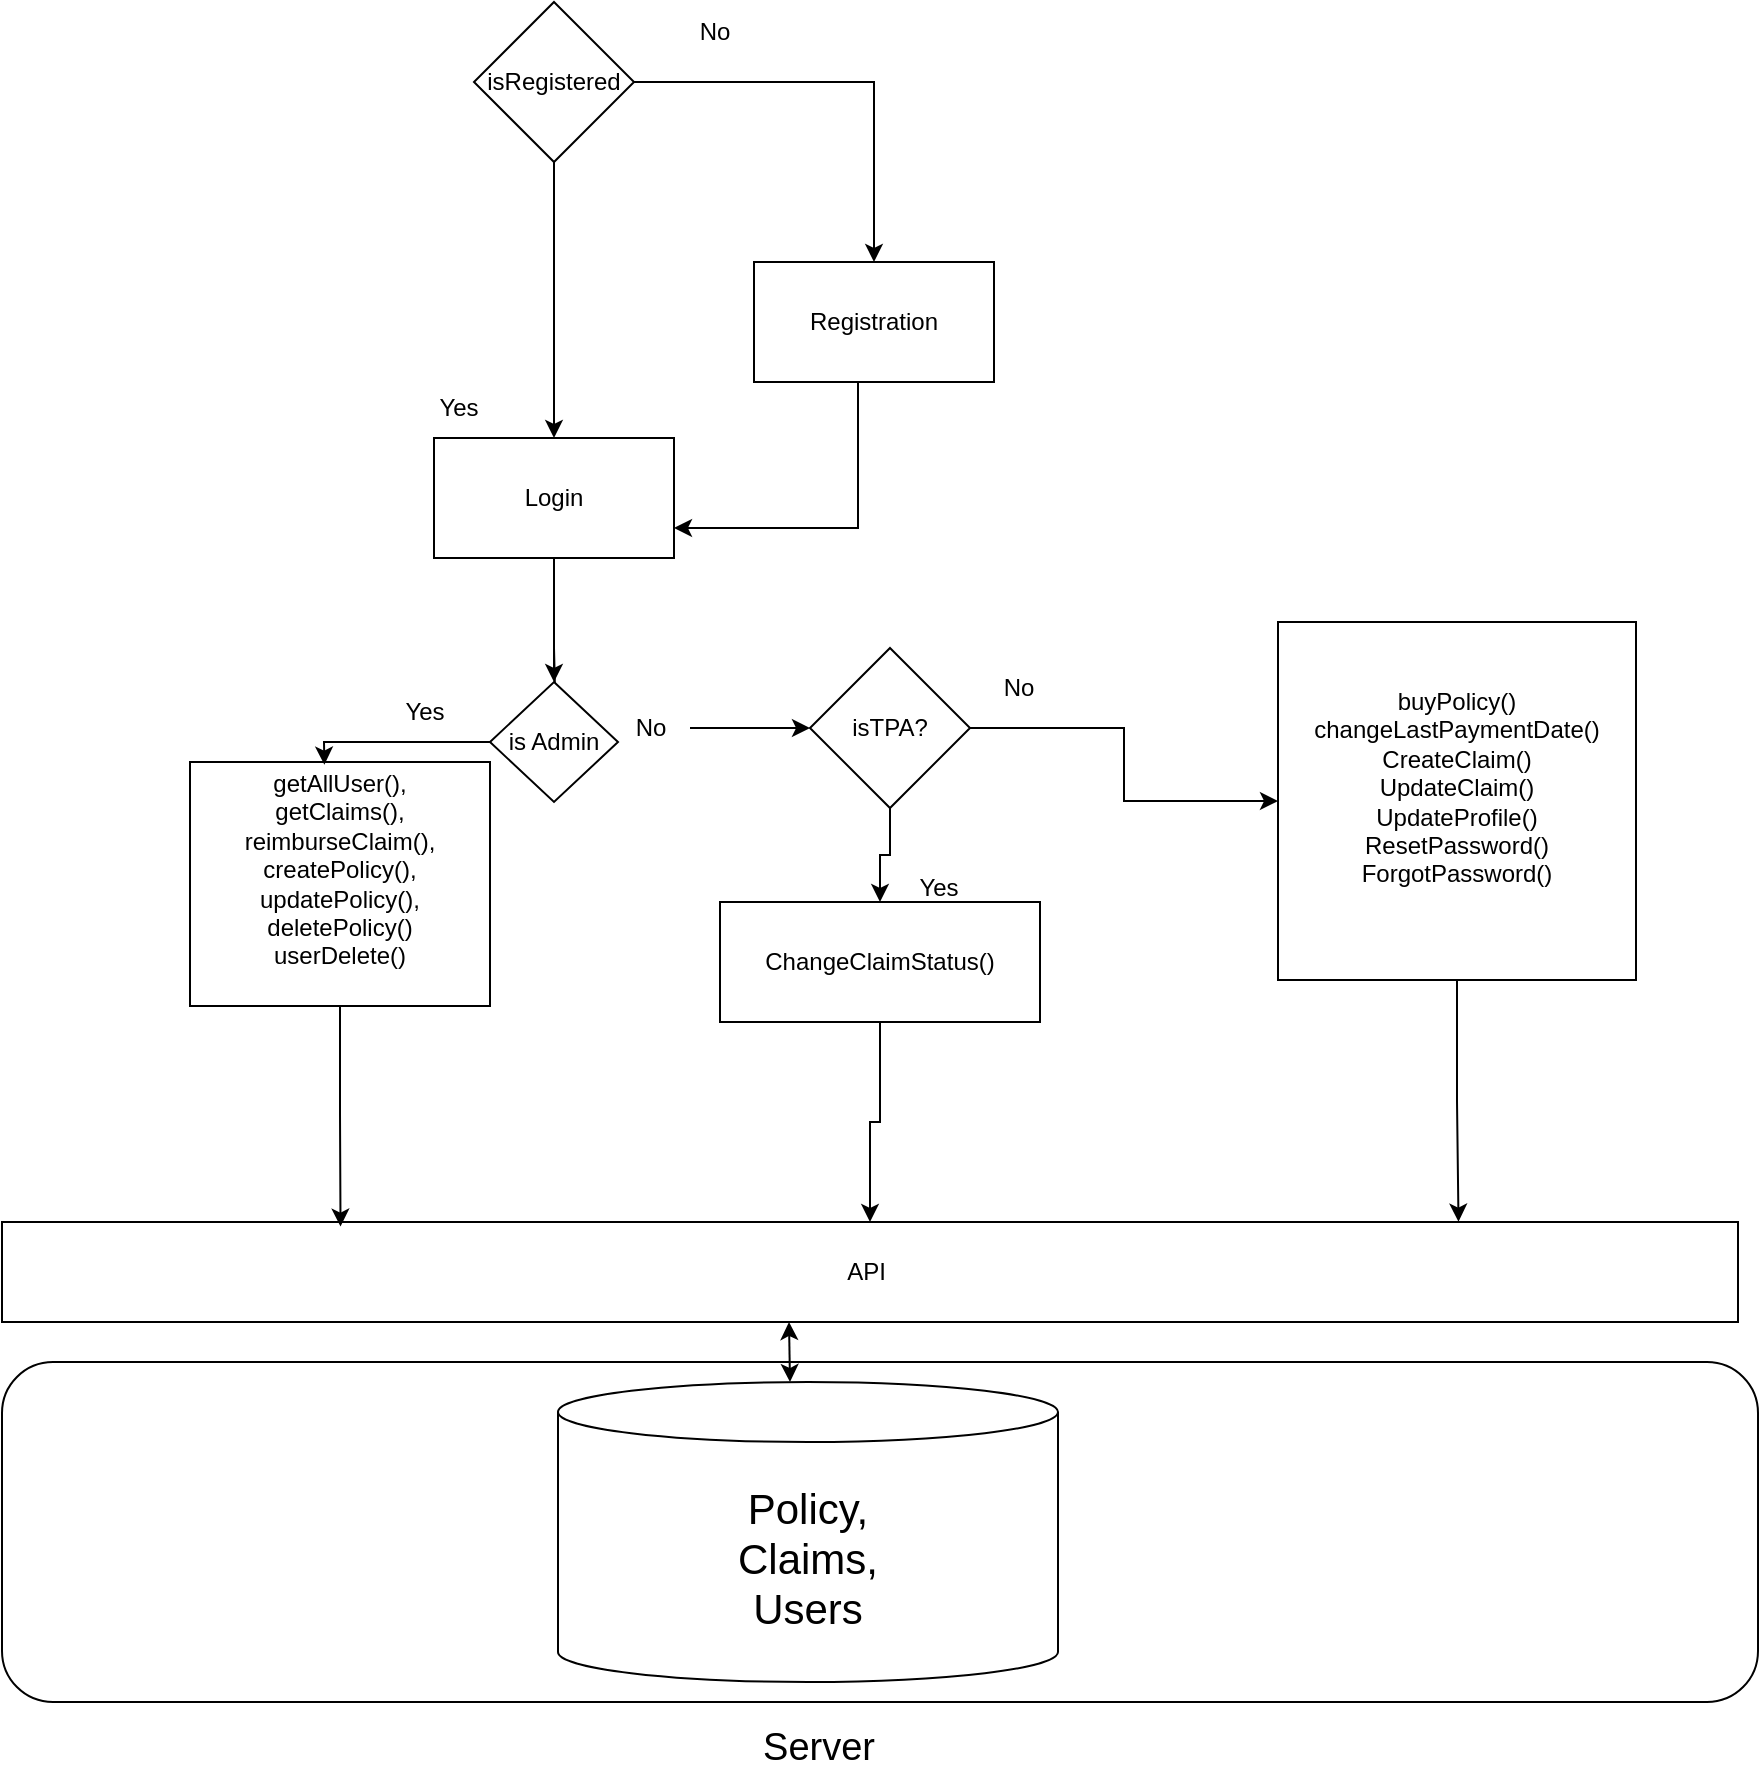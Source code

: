<mxfile version="24.0.2" type="device">
  <diagram id="C5RBs43oDa-KdzZeNtuy" name="Page-1">
    <mxGraphModel dx="1615" dy="2026" grid="1" gridSize="10" guides="1" tooltips="1" connect="1" arrows="1" fold="1" page="1" pageScale="1" pageWidth="827" pageHeight="1169" math="0" shadow="0">
      <root>
        <mxCell id="WIyWlLk6GJQsqaUBKTNV-0" />
        <mxCell id="WIyWlLk6GJQsqaUBKTNV-1" parent="WIyWlLk6GJQsqaUBKTNV-0" />
        <mxCell id="vF87BaShuOP87JqiuM6x-19" value="" style="rounded=1;whiteSpace=wrap;html=1;" parent="WIyWlLk6GJQsqaUBKTNV-1" vertex="1">
          <mxGeometry x="172" y="590" width="878" height="170" as="geometry" />
        </mxCell>
        <mxCell id="vF87BaShuOP87JqiuM6x-26" value="API&amp;nbsp;" style="rounded=0;whiteSpace=wrap;html=1;" parent="WIyWlLk6GJQsqaUBKTNV-1" vertex="1">
          <mxGeometry x="172" y="520" width="868" height="50" as="geometry" />
        </mxCell>
        <mxCell id="vF87BaShuOP87JqiuM6x-31" value="" style="endArrow=classic;startArrow=classic;html=1;rounded=0;" parent="WIyWlLk6GJQsqaUBKTNV-1" edge="1">
          <mxGeometry width="50" height="50" relative="1" as="geometry">
            <mxPoint x="566" y="600" as="sourcePoint" />
            <mxPoint x="565.5" y="570" as="targetPoint" />
          </mxGeometry>
        </mxCell>
        <mxCell id="vF87BaShuOP87JqiuM6x-46" value="getAllUser(),&lt;div&gt;getClaims(),&lt;/div&gt;&lt;div&gt;reimburseClaim(),&lt;/div&gt;&lt;div&gt;createPolicy(),&lt;/div&gt;&lt;div&gt;updatePolicy(),&lt;/div&gt;&lt;div&gt;deletePolicy()&lt;/div&gt;&lt;div&gt;userDelete()&lt;/div&gt;&lt;div&gt;&lt;br&gt;&lt;/div&gt;" style="rounded=0;whiteSpace=wrap;html=1;" parent="WIyWlLk6GJQsqaUBKTNV-1" vertex="1">
          <mxGeometry x="266" y="290" width="150" height="122" as="geometry" />
        </mxCell>
        <mxCell id="vF87BaShuOP87JqiuM6x-61" value="" style="edgeStyle=orthogonalEdgeStyle;rounded=0;orthogonalLoop=1;jettySize=auto;html=1;" parent="WIyWlLk6GJQsqaUBKTNV-1" target="vF87BaShuOP87JqiuM6x-59" edge="1">
          <mxGeometry relative="1" as="geometry">
            <mxPoint x="448" y="233" as="sourcePoint" />
          </mxGeometry>
        </mxCell>
        <mxCell id="vF87BaShuOP87JqiuM6x-59" value="is Admin" style="rhombus;whiteSpace=wrap;html=1;" parent="WIyWlLk6GJQsqaUBKTNV-1" vertex="1">
          <mxGeometry x="416" y="250" width="64" height="60" as="geometry" />
        </mxCell>
        <mxCell id="vF87BaShuOP87JqiuM6x-65" value="Yes" style="text;html=1;align=center;verticalAlign=middle;resizable=0;points=[];autosize=1;strokeColor=none;fillColor=none;" parent="WIyWlLk6GJQsqaUBKTNV-1" vertex="1">
          <mxGeometry x="363" y="250" width="40" height="30" as="geometry" />
        </mxCell>
        <mxCell id="q7hUKpXSIqreVmq3fCPe-1" value="" style="edgeStyle=orthogonalEdgeStyle;rounded=0;orthogonalLoop=1;jettySize=auto;html=1;" parent="WIyWlLk6GJQsqaUBKTNV-1" source="vF87BaShuOP87JqiuM6x-66" target="q7hUKpXSIqreVmq3fCPe-0" edge="1">
          <mxGeometry relative="1" as="geometry" />
        </mxCell>
        <mxCell id="vF87BaShuOP87JqiuM6x-66" value="No" style="text;html=1;align=center;verticalAlign=middle;resizable=0;points=[];autosize=1;strokeColor=none;fillColor=none;" parent="WIyWlLk6GJQsqaUBKTNV-1" vertex="1">
          <mxGeometry x="476" y="258" width="40" height="30" as="geometry" />
        </mxCell>
        <mxCell id="vF87BaShuOP87JqiuM6x-71" value="" style="endArrow=classic;html=1;rounded=0;exitX=0;exitY=0.5;exitDx=0;exitDy=0;entryX=0.448;entryY=0.011;entryDx=0;entryDy=0;entryPerimeter=0;" parent="WIyWlLk6GJQsqaUBKTNV-1" source="vF87BaShuOP87JqiuM6x-59" target="vF87BaShuOP87JqiuM6x-46" edge="1">
          <mxGeometry width="50" height="50" relative="1" as="geometry">
            <mxPoint x="410" y="460" as="sourcePoint" />
            <mxPoint x="460" y="410" as="targetPoint" />
            <Array as="points">
              <mxPoint x="333" y="280" />
            </Array>
          </mxGeometry>
        </mxCell>
        <mxCell id="q7hUKpXSIqreVmq3fCPe-3" value="" style="edgeStyle=orthogonalEdgeStyle;rounded=0;orthogonalLoop=1;jettySize=auto;html=1;" parent="WIyWlLk6GJQsqaUBKTNV-1" source="q7hUKpXSIqreVmq3fCPe-0" target="q7hUKpXSIqreVmq3fCPe-2" edge="1">
          <mxGeometry relative="1" as="geometry" />
        </mxCell>
        <mxCell id="q7hUKpXSIqreVmq3fCPe-6" value="" style="edgeStyle=orthogonalEdgeStyle;rounded=0;orthogonalLoop=1;jettySize=auto;html=1;" parent="WIyWlLk6GJQsqaUBKTNV-1" source="q7hUKpXSIqreVmq3fCPe-0" target="q7hUKpXSIqreVmq3fCPe-26" edge="1">
          <mxGeometry relative="1" as="geometry">
            <mxPoint x="810" y="280" as="targetPoint" />
          </mxGeometry>
        </mxCell>
        <mxCell id="q7hUKpXSIqreVmq3fCPe-0" value="isTPA?" style="rhombus;whiteSpace=wrap;html=1;" parent="WIyWlLk6GJQsqaUBKTNV-1" vertex="1">
          <mxGeometry x="576" y="233" width="80" height="80" as="geometry" />
        </mxCell>
        <mxCell id="b8t4IO4JBTw02aI0tPAV-3" style="edgeStyle=orthogonalEdgeStyle;rounded=0;orthogonalLoop=1;jettySize=auto;html=1;" edge="1" parent="WIyWlLk6GJQsqaUBKTNV-1" source="q7hUKpXSIqreVmq3fCPe-2" target="vF87BaShuOP87JqiuM6x-26">
          <mxGeometry relative="1" as="geometry" />
        </mxCell>
        <mxCell id="q7hUKpXSIqreVmq3fCPe-2" value="ChangeClaimStatus()" style="whiteSpace=wrap;html=1;" parent="WIyWlLk6GJQsqaUBKTNV-1" vertex="1">
          <mxGeometry x="531" y="360" width="160" height="60" as="geometry" />
        </mxCell>
        <mxCell id="q7hUKpXSIqreVmq3fCPe-16" value="" style="edgeStyle=orthogonalEdgeStyle;rounded=0;orthogonalLoop=1;jettySize=auto;html=1;" parent="WIyWlLk6GJQsqaUBKTNV-1" source="q7hUKpXSIqreVmq3fCPe-13" target="q7hUKpXSIqreVmq3fCPe-15" edge="1">
          <mxGeometry relative="1" as="geometry" />
        </mxCell>
        <mxCell id="q7hUKpXSIqreVmq3fCPe-21" value="" style="edgeStyle=orthogonalEdgeStyle;rounded=0;orthogonalLoop=1;jettySize=auto;html=1;" parent="WIyWlLk6GJQsqaUBKTNV-1" source="q7hUKpXSIqreVmq3fCPe-13" target="q7hUKpXSIqreVmq3fCPe-20" edge="1">
          <mxGeometry relative="1" as="geometry" />
        </mxCell>
        <mxCell id="q7hUKpXSIqreVmq3fCPe-13" value="isRegistered" style="rhombus;whiteSpace=wrap;html=1;" parent="WIyWlLk6GJQsqaUBKTNV-1" vertex="1">
          <mxGeometry x="408" y="-90" width="80" height="80" as="geometry" />
        </mxCell>
        <mxCell id="q7hUKpXSIqreVmq3fCPe-19" style="edgeStyle=orthogonalEdgeStyle;rounded=0;orthogonalLoop=1;jettySize=auto;html=1;entryX=0.5;entryY=0;entryDx=0;entryDy=0;" parent="WIyWlLk6GJQsqaUBKTNV-1" source="q7hUKpXSIqreVmq3fCPe-15" target="vF87BaShuOP87JqiuM6x-59" edge="1">
          <mxGeometry relative="1" as="geometry" />
        </mxCell>
        <mxCell id="q7hUKpXSIqreVmq3fCPe-15" value="Login" style="whiteSpace=wrap;html=1;" parent="WIyWlLk6GJQsqaUBKTNV-1" vertex="1">
          <mxGeometry x="388" y="128" width="120" height="60" as="geometry" />
        </mxCell>
        <mxCell id="b8t4IO4JBTw02aI0tPAV-5" style="edgeStyle=orthogonalEdgeStyle;rounded=0;orthogonalLoop=1;jettySize=auto;html=1;entryX=1;entryY=0.75;entryDx=0;entryDy=0;" edge="1" parent="WIyWlLk6GJQsqaUBKTNV-1" source="q7hUKpXSIqreVmq3fCPe-20" target="q7hUKpXSIqreVmq3fCPe-15">
          <mxGeometry relative="1" as="geometry">
            <Array as="points">
              <mxPoint x="600" y="173" />
            </Array>
          </mxGeometry>
        </mxCell>
        <mxCell id="q7hUKpXSIqreVmq3fCPe-20" value="Registration" style="whiteSpace=wrap;html=1;" parent="WIyWlLk6GJQsqaUBKTNV-1" vertex="1">
          <mxGeometry x="548" y="40" width="120" height="60" as="geometry" />
        </mxCell>
        <mxCell id="q7hUKpXSIqreVmq3fCPe-22" value="No" style="text;html=1;align=center;verticalAlign=middle;resizable=0;points=[];autosize=1;strokeColor=none;fillColor=none;" parent="WIyWlLk6GJQsqaUBKTNV-1" vertex="1">
          <mxGeometry x="508" y="-90" width="40" height="30" as="geometry" />
        </mxCell>
        <mxCell id="q7hUKpXSIqreVmq3fCPe-23" value="Yes" style="text;html=1;align=center;verticalAlign=middle;resizable=0;points=[];autosize=1;strokeColor=none;fillColor=none;" parent="WIyWlLk6GJQsqaUBKTNV-1" vertex="1">
          <mxGeometry x="380" y="98" width="40" height="30" as="geometry" />
        </mxCell>
        <mxCell id="q7hUKpXSIqreVmq3fCPe-25" value="No" style="text;html=1;align=center;verticalAlign=middle;resizable=0;points=[];autosize=1;strokeColor=none;fillColor=none;" parent="WIyWlLk6GJQsqaUBKTNV-1" vertex="1">
          <mxGeometry x="660" y="238" width="40" height="30" as="geometry" />
        </mxCell>
        <mxCell id="q7hUKpXSIqreVmq3fCPe-26" value="buyPolicy()&lt;div&gt;&lt;div&gt;changeLastPaymentDate()&lt;/div&gt;&lt;div&gt;&lt;span style=&quot;background-color: initial;&quot;&gt;CreateClaim()&lt;/span&gt;&lt;br&gt;&lt;/div&gt;&lt;/div&gt;&lt;div&gt;&lt;span style=&quot;background-color: initial;&quot;&gt;UpdateClaim()&lt;/span&gt;&lt;br&gt;&lt;/div&gt;&lt;div&gt;&lt;span style=&quot;background-color: initial;&quot;&gt;UpdateProfile()&lt;/span&gt;&lt;br&gt;&lt;/div&gt;&lt;div&gt;&lt;span style=&quot;background-color: initial;&quot;&gt;ResetPassword()&lt;/span&gt;&lt;br&gt;&lt;/div&gt;&lt;div&gt;&lt;span style=&quot;background-color: initial;&quot;&gt;ForgotPassword()&lt;/span&gt;&lt;br&gt;&lt;/div&gt;&lt;div&gt;&lt;br&gt;&lt;/div&gt;" style="whiteSpace=wrap;html=1;aspect=fixed;" parent="WIyWlLk6GJQsqaUBKTNV-1" vertex="1">
          <mxGeometry x="810" y="220" width="179" height="179" as="geometry" />
        </mxCell>
        <mxCell id="q7hUKpXSIqreVmq3fCPe-34" value="Yes" style="text;html=1;align=center;verticalAlign=middle;resizable=0;points=[];autosize=1;strokeColor=none;fillColor=none;" parent="WIyWlLk6GJQsqaUBKTNV-1" vertex="1">
          <mxGeometry x="620" y="338" width="40" height="30" as="geometry" />
        </mxCell>
        <mxCell id="q7hUKpXSIqreVmq3fCPe-36" value="&lt;font style=&quot;font-size: 21px;&quot;&gt;Policy,&lt;/font&gt;&lt;div style=&quot;font-size: 21px;&quot;&gt;&lt;font style=&quot;font-size: 21px;&quot;&gt;Claims,&lt;/font&gt;&lt;/div&gt;&lt;div style=&quot;font-size: 21px;&quot;&gt;&lt;font style=&quot;font-size: 21px;&quot;&gt;Users&lt;/font&gt;&lt;/div&gt;" style="shape=cylinder3;whiteSpace=wrap;html=1;boundedLbl=1;backgroundOutline=1;size=15;" parent="WIyWlLk6GJQsqaUBKTNV-1" vertex="1">
          <mxGeometry x="450" y="600" width="250" height="150" as="geometry" />
        </mxCell>
        <mxCell id="b8t4IO4JBTw02aI0tPAV-0" style="edgeStyle=orthogonalEdgeStyle;rounded=0;orthogonalLoop=1;jettySize=auto;html=1;entryX=0.839;entryY=-0.003;entryDx=0;entryDy=0;entryPerimeter=0;" edge="1" parent="WIyWlLk6GJQsqaUBKTNV-1" source="q7hUKpXSIqreVmq3fCPe-26" target="vF87BaShuOP87JqiuM6x-26">
          <mxGeometry relative="1" as="geometry" />
        </mxCell>
        <mxCell id="b8t4IO4JBTw02aI0tPAV-1" style="edgeStyle=orthogonalEdgeStyle;rounded=0;orthogonalLoop=1;jettySize=auto;html=1;entryX=0.195;entryY=0.046;entryDx=0;entryDy=0;entryPerimeter=0;" edge="1" parent="WIyWlLk6GJQsqaUBKTNV-1" source="vF87BaShuOP87JqiuM6x-46" target="vF87BaShuOP87JqiuM6x-26">
          <mxGeometry relative="1" as="geometry" />
        </mxCell>
        <mxCell id="b8t4IO4JBTw02aI0tPAV-4" value="Server" style="text;html=1;align=center;verticalAlign=middle;resizable=0;points=[];autosize=1;strokeColor=none;fillColor=none;fontSize=19;" vertex="1" parent="WIyWlLk6GJQsqaUBKTNV-1">
          <mxGeometry x="540" y="763" width="80" height="40" as="geometry" />
        </mxCell>
      </root>
    </mxGraphModel>
  </diagram>
</mxfile>
